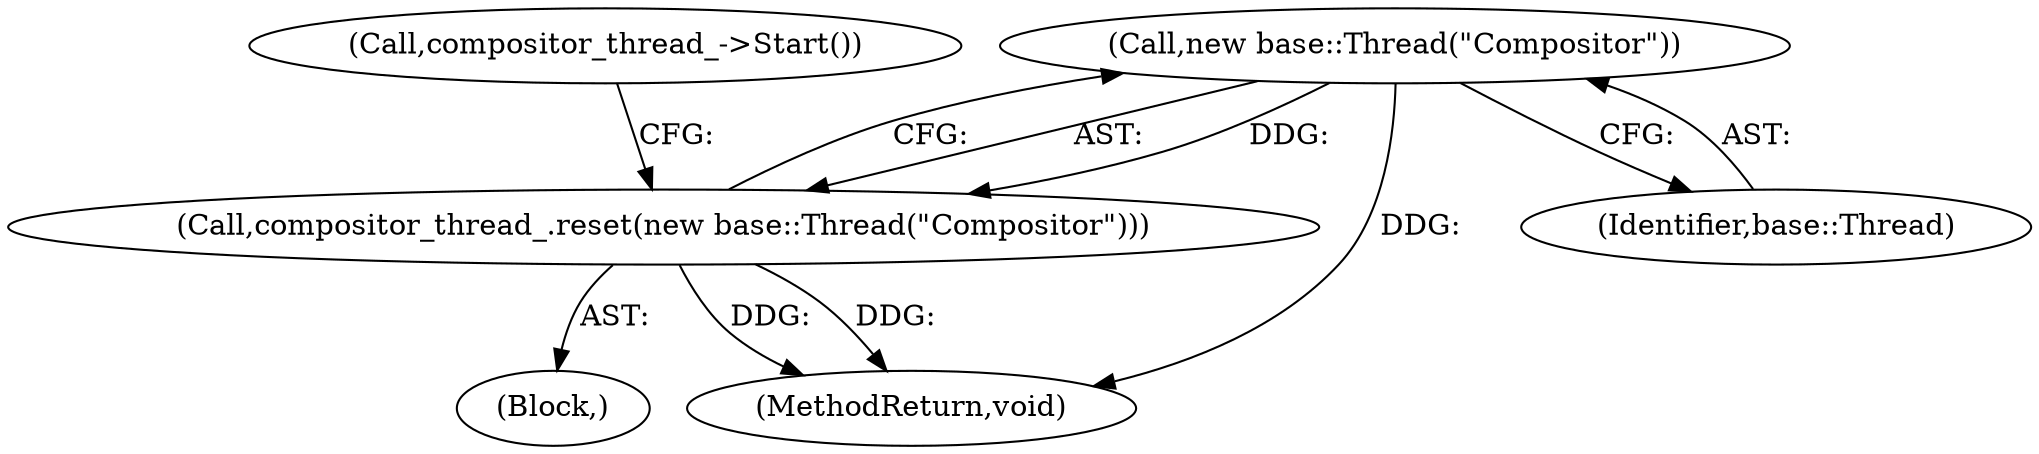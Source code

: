 digraph "0_Chrome_1810bb5cec9026c64fc34fbbb8fafd01263241d2@API" {
"1000148" [label="(Call,new base::Thread(\"Compositor\"))"];
"1000147" [label="(Call,compositor_thread_.reset(new base::Thread(\"Compositor\")))"];
"1000149" [label="(Identifier,base::Thread)"];
"1000146" [label="(Block,)"];
"1000147" [label="(Call,compositor_thread_.reset(new base::Thread(\"Compositor\")))"];
"1000261" [label="(MethodReturn,void)"];
"1000150" [label="(Call,compositor_thread_->Start())"];
"1000148" [label="(Call,new base::Thread(\"Compositor\"))"];
"1000148" -> "1000147"  [label="AST: "];
"1000148" -> "1000149"  [label="CFG: "];
"1000149" -> "1000148"  [label="AST: "];
"1000147" -> "1000148"  [label="CFG: "];
"1000148" -> "1000261"  [label="DDG: "];
"1000148" -> "1000147"  [label="DDG: "];
"1000147" -> "1000146"  [label="AST: "];
"1000150" -> "1000147"  [label="CFG: "];
"1000147" -> "1000261"  [label="DDG: "];
"1000147" -> "1000261"  [label="DDG: "];
}
